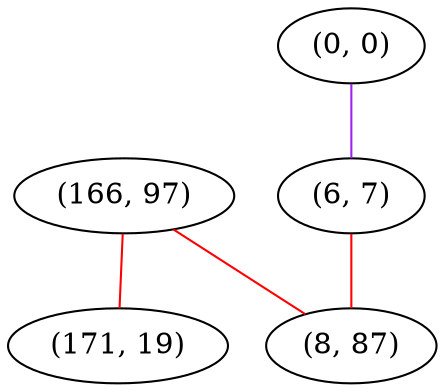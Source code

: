 graph "" {
"(166, 97)";
"(0, 0)";
"(6, 7)";
"(171, 19)";
"(8, 87)";
"(166, 97)" -- "(171, 19)"  [color=red, key=0, weight=1];
"(166, 97)" -- "(8, 87)"  [color=red, key=0, weight=1];
"(0, 0)" -- "(6, 7)"  [color=purple, key=0, weight=4];
"(6, 7)" -- "(8, 87)"  [color=red, key=0, weight=1];
}
